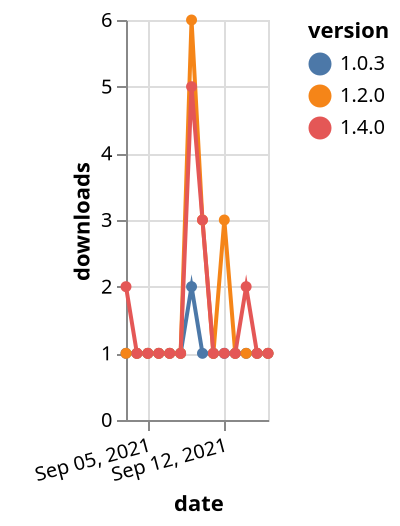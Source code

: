 {"$schema": "https://vega.github.io/schema/vega-lite/v5.json", "description": "A simple bar chart with embedded data.", "data": {"values": [{"date": "2021-09-03", "total": 262, "delta": 1, "version": "1.0.3"}, {"date": "2021-09-04", "total": 263, "delta": 1, "version": "1.0.3"}, {"date": "2021-09-05", "total": 264, "delta": 1, "version": "1.0.3"}, {"date": "2021-09-06", "total": 265, "delta": 1, "version": "1.0.3"}, {"date": "2021-09-07", "total": 266, "delta": 1, "version": "1.0.3"}, {"date": "2021-09-08", "total": 267, "delta": 1, "version": "1.0.3"}, {"date": "2021-09-09", "total": 269, "delta": 2, "version": "1.0.3"}, {"date": "2021-09-10", "total": 270, "delta": 1, "version": "1.0.3"}, {"date": "2021-09-11", "total": 271, "delta": 1, "version": "1.0.3"}, {"date": "2021-09-12", "total": 272, "delta": 1, "version": "1.0.3"}, {"date": "2021-09-13", "total": 273, "delta": 1, "version": "1.0.3"}, {"date": "2021-09-14", "total": 274, "delta": 1, "version": "1.0.3"}, {"date": "2021-09-15", "total": 275, "delta": 1, "version": "1.0.3"}, {"date": "2021-09-16", "total": 276, "delta": 1, "version": "1.0.3"}, {"date": "2021-09-03", "total": 284, "delta": 1, "version": "1.2.0"}, {"date": "2021-09-04", "total": 285, "delta": 1, "version": "1.2.0"}, {"date": "2021-09-05", "total": 286, "delta": 1, "version": "1.2.0"}, {"date": "2021-09-06", "total": 287, "delta": 1, "version": "1.2.0"}, {"date": "2021-09-07", "total": 288, "delta": 1, "version": "1.2.0"}, {"date": "2021-09-08", "total": 289, "delta": 1, "version": "1.2.0"}, {"date": "2021-09-09", "total": 295, "delta": 6, "version": "1.2.0"}, {"date": "2021-09-10", "total": 298, "delta": 3, "version": "1.2.0"}, {"date": "2021-09-11", "total": 299, "delta": 1, "version": "1.2.0"}, {"date": "2021-09-12", "total": 302, "delta": 3, "version": "1.2.0"}, {"date": "2021-09-13", "total": 303, "delta": 1, "version": "1.2.0"}, {"date": "2021-09-14", "total": 304, "delta": 1, "version": "1.2.0"}, {"date": "2021-09-15", "total": 305, "delta": 1, "version": "1.2.0"}, {"date": "2021-09-16", "total": 306, "delta": 1, "version": "1.2.0"}, {"date": "2021-09-03", "total": 135, "delta": 2, "version": "1.4.0"}, {"date": "2021-09-04", "total": 136, "delta": 1, "version": "1.4.0"}, {"date": "2021-09-05", "total": 137, "delta": 1, "version": "1.4.0"}, {"date": "2021-09-06", "total": 138, "delta": 1, "version": "1.4.0"}, {"date": "2021-09-07", "total": 139, "delta": 1, "version": "1.4.0"}, {"date": "2021-09-08", "total": 140, "delta": 1, "version": "1.4.0"}, {"date": "2021-09-09", "total": 145, "delta": 5, "version": "1.4.0"}, {"date": "2021-09-10", "total": 148, "delta": 3, "version": "1.4.0"}, {"date": "2021-09-11", "total": 149, "delta": 1, "version": "1.4.0"}, {"date": "2021-09-12", "total": 150, "delta": 1, "version": "1.4.0"}, {"date": "2021-09-13", "total": 151, "delta": 1, "version": "1.4.0"}, {"date": "2021-09-14", "total": 153, "delta": 2, "version": "1.4.0"}, {"date": "2021-09-15", "total": 154, "delta": 1, "version": "1.4.0"}, {"date": "2021-09-16", "total": 155, "delta": 1, "version": "1.4.0"}]}, "width": "container", "mark": {"type": "line", "point": {"filled": true}}, "encoding": {"x": {"field": "date", "type": "temporal", "timeUnit": "yearmonthdate", "title": "date", "axis": {"labelAngle": -15}}, "y": {"field": "delta", "type": "quantitative", "title": "downloads"}, "color": {"field": "version", "type": "nominal"}, "tooltip": {"field": "delta"}}}